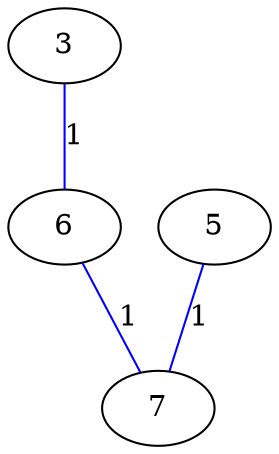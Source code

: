 graph G {
	0 [label="3"];
	1 [label="5"];
	2 [label="6"];
	3 [label="7"];
	0 -- 2 [label="1", color=blue];
	1 -- 3 [label="1", color=blue];
	2 -- 3 [label="1", color=blue];
}